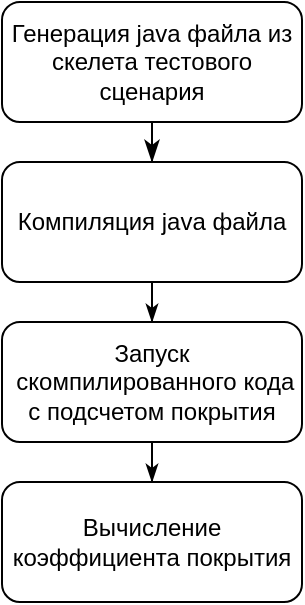 <mxfile version="14.7.6" type="device"><diagram id="C5RBs43oDa-KdzZeNtuy" name="Page-1"><mxGraphModel dx="525" dy="472" grid="1" gridSize="10" guides="1" tooltips="1" connect="1" arrows="1" fold="1" page="1" pageScale="1" pageWidth="827" pageHeight="1169" math="0" shadow="0"><root><mxCell id="WIyWlLk6GJQsqaUBKTNV-0"/><mxCell id="WIyWlLk6GJQsqaUBKTNV-1" parent="WIyWlLk6GJQsqaUBKTNV-0"/><mxCell id="Ab7gAQNoIDc4wqUcXfrL-0" value="" style="rounded=0;html=1;jettySize=auto;orthogonalLoop=1;fontSize=11;endArrow=classicThin;endFill=1;endSize=8;strokeWidth=1;shadow=0;labelBackgroundColor=none;edgeStyle=orthogonalEdgeStyle;entryX=0.5;entryY=0;entryDx=0;entryDy=0;" edge="1" parent="WIyWlLk6GJQsqaUBKTNV-1" source="Ab7gAQNoIDc4wqUcXfrL-1" target="Ab7gAQNoIDc4wqUcXfrL-3"><mxGeometry relative="1" as="geometry"/></mxCell><mxCell id="Ab7gAQNoIDc4wqUcXfrL-1" value="Генерация java файла из скелета тестового сценария" style="rounded=1;whiteSpace=wrap;html=1;fontSize=12;glass=0;strokeWidth=1;shadow=0;" vertex="1" parent="WIyWlLk6GJQsqaUBKTNV-1"><mxGeometry x="250" y="120" width="150" height="60" as="geometry"/></mxCell><mxCell id="Ab7gAQNoIDc4wqUcXfrL-2" style="edgeStyle=orthogonalEdgeStyle;rounded=0;orthogonalLoop=1;jettySize=auto;html=1;endArrow=classicThin;endFill=1;" edge="1" parent="WIyWlLk6GJQsqaUBKTNV-1" source="Ab7gAQNoIDc4wqUcXfrL-3" target="Ab7gAQNoIDc4wqUcXfrL-5"><mxGeometry relative="1" as="geometry"><mxPoint x="325" y="350" as="targetPoint"/></mxGeometry></mxCell><mxCell id="Ab7gAQNoIDc4wqUcXfrL-3" value="Компиляция java файла" style="rounded=1;whiteSpace=wrap;html=1;fontSize=12;glass=0;strokeWidth=1;shadow=0;" vertex="1" parent="WIyWlLk6GJQsqaUBKTNV-1"><mxGeometry x="250" y="200" width="150" height="60" as="geometry"/></mxCell><mxCell id="Ab7gAQNoIDc4wqUcXfrL-4" style="edgeStyle=orthogonalEdgeStyle;rounded=0;orthogonalLoop=1;jettySize=auto;html=1;entryX=0.5;entryY=0;entryDx=0;entryDy=0;endArrow=classicThin;endFill=1;" edge="1" parent="WIyWlLk6GJQsqaUBKTNV-1" source="Ab7gAQNoIDc4wqUcXfrL-5" target="Ab7gAQNoIDc4wqUcXfrL-6"><mxGeometry relative="1" as="geometry"/></mxCell><mxCell id="Ab7gAQNoIDc4wqUcXfrL-5" value="Запуск &amp;nbsp;скомпилированного кода с подсчетом покрытия" style="rounded=1;whiteSpace=wrap;html=1;fontSize=12;glass=0;strokeWidth=1;shadow=0;" vertex="1" parent="WIyWlLk6GJQsqaUBKTNV-1"><mxGeometry x="250" y="280" width="150" height="60" as="geometry"/></mxCell><mxCell id="Ab7gAQNoIDc4wqUcXfrL-6" value="Вычисление коэффициента покрытия" style="rounded=1;whiteSpace=wrap;html=1;fontSize=12;glass=0;strokeWidth=1;shadow=0;" vertex="1" parent="WIyWlLk6GJQsqaUBKTNV-1"><mxGeometry x="250" y="360" width="150" height="60" as="geometry"/></mxCell></root></mxGraphModel></diagram></mxfile>